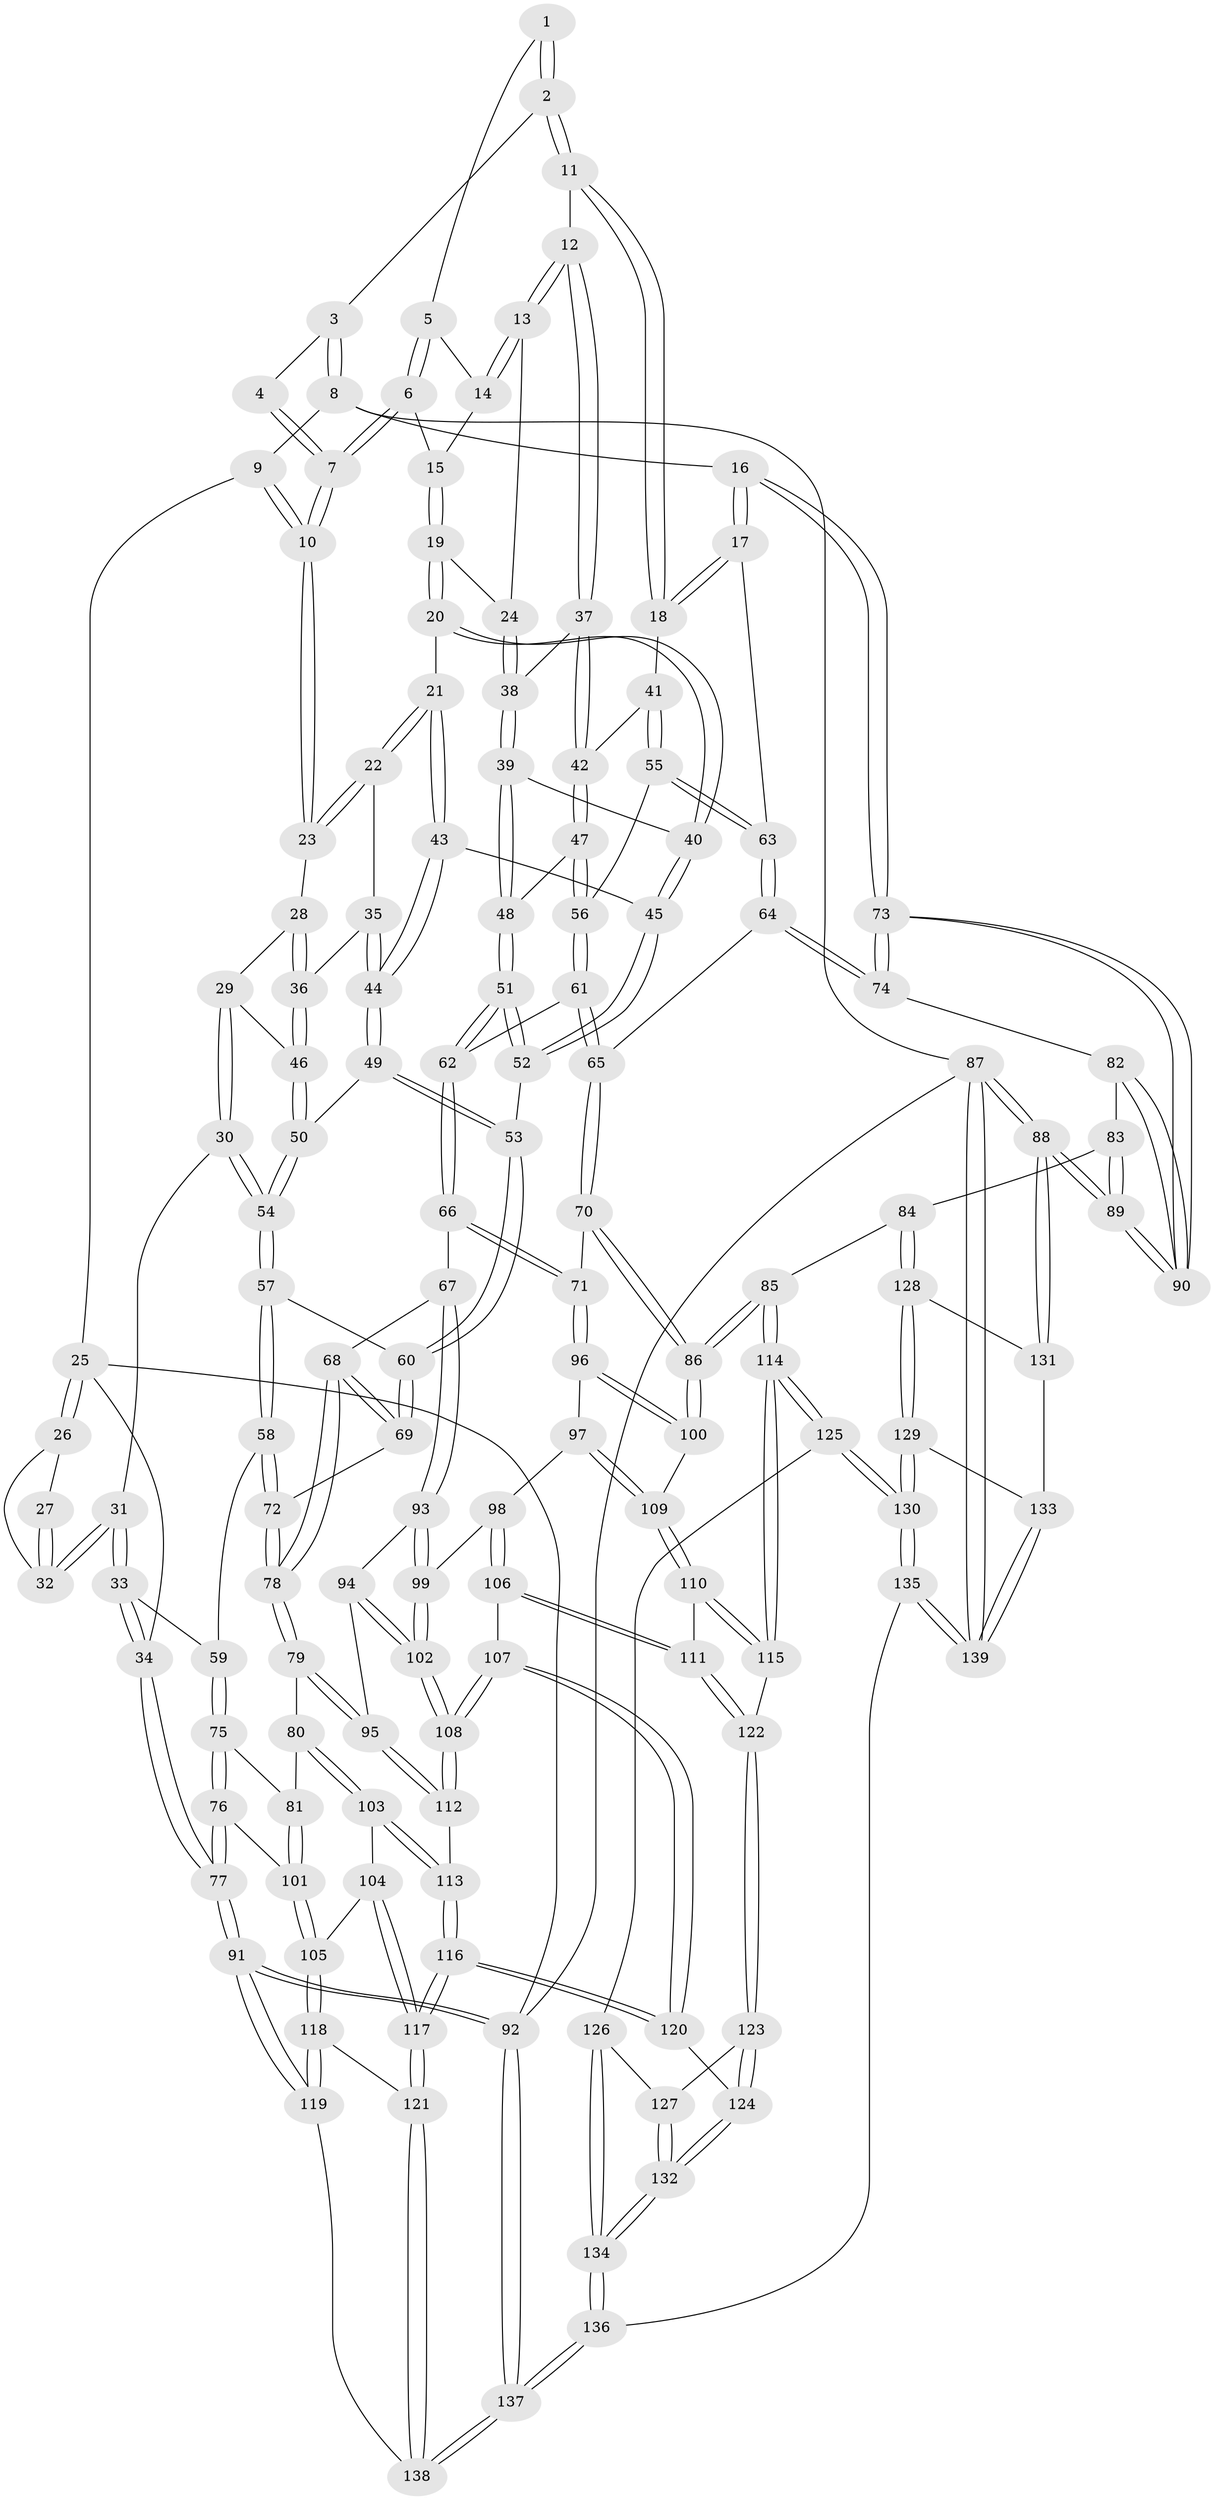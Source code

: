 // coarse degree distribution, {4: 0.30120481927710846, 5: 0.3855421686746988, 3: 0.10843373493975904, 7: 0.024096385542168676, 6: 0.14457831325301204, 1: 0.012048192771084338, 2: 0.024096385542168676}
// Generated by graph-tools (version 1.1) at 2025/21/03/04/25 18:21:17]
// undirected, 139 vertices, 344 edges
graph export_dot {
graph [start="1"]
  node [color=gray90,style=filled];
  1 [pos="+0.7030619567052756+0.0697022687491117"];
  2 [pos="+0.768519369732231+0.0837395785756196"];
  3 [pos="+1+0"];
  4 [pos="+0.5558891078002642+0"];
  5 [pos="+0.6700690565655029+0.09601642472330031"];
  6 [pos="+0.5293412737175178+0.028664650853825198"];
  7 [pos="+0.38571598583124156+0"];
  8 [pos="+1+0"];
  9 [pos="+0.36952989398865993+0"];
  10 [pos="+0.3800646461875906+0"];
  11 [pos="+0.7831651189626085+0.17029787764213847"];
  12 [pos="+0.7740950536723087+0.17668409557541337"];
  13 [pos="+0.6701700113183731+0.15796792965740158"];
  14 [pos="+0.6658863782829689+0.1181633953562681"];
  15 [pos="+0.5738001930529766+0.11161851208855711"];
  16 [pos="+1+0.19995882828581016"];
  17 [pos="+1+0.22528726909446742"];
  18 [pos="+1+0.22659971556777003"];
  19 [pos="+0.5996178221918153+0.18815819403113201"];
  20 [pos="+0.5752587711117009+0.21849776377846397"];
  21 [pos="+0.5696701571149972+0.22230256516128724"];
  22 [pos="+0.49624319301833447+0.2072895098744802"];
  23 [pos="+0.3723183411270818+0"];
  24 [pos="+0.6279615987094426+0.18569676135638172"];
  25 [pos="+0+0.1284035368540934"];
  26 [pos="+0+0.09446447222592785"];
  27 [pos="+0.1402251053869739+0.05321627524528783"];
  28 [pos="+0.36294844835260853+0"];
  29 [pos="+0.23550307123896336+0.21100756358649422"];
  30 [pos="+0.19743284113184434+0.24526934391137217"];
  31 [pos="+0.1717211926118597+0.25759571877535953"];
  32 [pos="+0.1360585473837164+0.1590931274806027"];
  33 [pos="+0.13027170596054063+0.3002426932059896"];
  34 [pos="+0+0.31674800662260133"];
  35 [pos="+0.4834569442303784+0.22375423322157534"];
  36 [pos="+0.39292761549761257+0.2652264894531206"];
  37 [pos="+0.7357207575177691+0.2527595611641264"];
  38 [pos="+0.7007271913525361+0.26542130849633866"];
  39 [pos="+0.6825179802019508+0.2851321219458058"];
  40 [pos="+0.6562538050681732+0.28116221240865974"];
  41 [pos="+0.8267802649886505+0.31370145627552737"];
  42 [pos="+0.7718028242227934+0.30260779958457784"];
  43 [pos="+0.5661473652750554+0.2612745306536912"];
  44 [pos="+0.49523306449303073+0.32489173611797856"];
  45 [pos="+0.5930018654432238+0.30858403114902827"];
  46 [pos="+0.3887565039296611+0.27396932728895657"];
  47 [pos="+0.7428933871797455+0.36655095076666"];
  48 [pos="+0.6749664555763657+0.3636927962933202"];
  49 [pos="+0.4915422843541408+0.3332808666774459"];
  50 [pos="+0.390657506837591+0.30545935828933735"];
  51 [pos="+0.6279397801556215+0.4076352232263351"];
  52 [pos="+0.5933244487953118+0.38900386963821104"];
  53 [pos="+0.5184771949598767+0.3875620545808436"];
  54 [pos="+0.3565734958867635+0.35354580781318384"];
  55 [pos="+0.8068074374984647+0.4012714171551022"];
  56 [pos="+0.7811201965826552+0.40695801169952767"];
  57 [pos="+0.3563747733558378+0.35458794086682943"];
  58 [pos="+0.24059355226259135+0.4680472004949474"];
  59 [pos="+0.2350637772905007+0.4675203064150286"];
  60 [pos="+0.4587750418427732+0.4604242126666697"];
  61 [pos="+0.742481560853865+0.47940010035344144"];
  62 [pos="+0.6393895715631118+0.4443678484859508"];
  63 [pos="+0.9113173297861569+0.4412360379479301"];
  64 [pos="+0.8874664787245616+0.5135821829788766"];
  65 [pos="+0.7664460620987659+0.5254150991723813"];
  66 [pos="+0.5887102033003838+0.5588162708389156"];
  67 [pos="+0.4877570775859996+0.5532759169228777"];
  68 [pos="+0.4682098463148934+0.5283574113164754"];
  69 [pos="+0.45283679405283295+0.5001015594004081"];
  70 [pos="+0.7524325542357906+0.5571236613816599"];
  71 [pos="+0.5940464062409819+0.5648731574465249"];
  72 [pos="+0.2828572325182175+0.49883388163301784"];
  73 [pos="+1+0.5617788354369951"];
  74 [pos="+0.9238231795501849+0.5954406725807254"];
  75 [pos="+0.2229773485444941+0.47915856332439716"];
  76 [pos="+0+0.6069388808472049"];
  77 [pos="+0+0.5988316362014678"];
  78 [pos="+0.3184589750121908+0.6098985574335319"];
  79 [pos="+0.32016269503335826+0.6411745115547786"];
  80 [pos="+0.30061036880574177+0.6449094101188616"];
  81 [pos="+0.2026757043304081+0.6410653568387794"];
  82 [pos="+0.8830612584775737+0.6868547022918672"];
  83 [pos="+0.859273450992259+0.7203662900175619"];
  84 [pos="+0.8178026310087562+0.7413644793977106"];
  85 [pos="+0.8077150140051246+0.7394692961578266"];
  86 [pos="+0.7654459703081566+0.6830091550730994"];
  87 [pos="+1+1"];
  88 [pos="+1+1"];
  89 [pos="+1+0.9371953484513527"];
  90 [pos="+1+0.6833947312383966"];
  91 [pos="+0+1"];
  92 [pos="+0+1"];
  93 [pos="+0.4788162766665704+0.5779973213595995"];
  94 [pos="+0.34642885507455157+0.6429415332752297"];
  95 [pos="+0.32291104517888636+0.6440268806568993"];
  96 [pos="+0.6066483561088623+0.6010341577388612"];
  97 [pos="+0.5836284624085963+0.6724183320946575"];
  98 [pos="+0.5679010219869861+0.6766854791502325"];
  99 [pos="+0.47542640755931515+0.6414052539596705"];
  100 [pos="+0.6919904644108222+0.660734057236845"];
  101 [pos="+0.13075064290942373+0.7017101782348466"];
  102 [pos="+0.4602375924617415+0.6913285110310433"];
  103 [pos="+0.22153455632330468+0.7382656486588229"];
  104 [pos="+0.17174139250997966+0.7375972557743958"];
  105 [pos="+0.15047074314989412+0.7335827602426469"];
  106 [pos="+0.4761947928604796+0.7520247882293521"];
  107 [pos="+0.4642847200742895+0.747487095280025"];
  108 [pos="+0.4641925093429193+0.7473638878130924"];
  109 [pos="+0.6064425885995789+0.7202684706577449"];
  110 [pos="+0.606654034812012+0.726950232040512"];
  111 [pos="+0.47677722871157785+0.7524377829884384"];
  112 [pos="+0.33495702123253623+0.7349630257307004"];
  113 [pos="+0.31240659538644266+0.7638409453669814"];
  114 [pos="+0.6836108371121093+0.8169835510639073"];
  115 [pos="+0.6449729509594331+0.798993212881532"];
  116 [pos="+0.31364653111319013+0.8838056375173473"];
  117 [pos="+0.31189586226918+0.8852232687098386"];
  118 [pos="+0.1422340776834069+0.8160139516421882"];
  119 [pos="+0.0404194858260477+0.9588326902334687"];
  120 [pos="+0.38623487882308555+0.8801652587802639"];
  121 [pos="+0.298255138695908+0.8998094430527804"];
  122 [pos="+0.5317139532261882+0.8168787230516324"];
  123 [pos="+0.5241323419209453+0.8594868999115955"];
  124 [pos="+0.38783557451992035+0.8811466813351787"];
  125 [pos="+0.6760952705358424+0.8672499360879741"];
  126 [pos="+0.6192113030494376+0.8970982304891794"];
  127 [pos="+0.524809214715584+0.8618489895966049"];
  128 [pos="+0.8294627476834212+0.7766262015542964"];
  129 [pos="+0.8147527703886246+0.9293404088129336"];
  130 [pos="+0.7140015719123893+0.9611808506724121"];
  131 [pos="+0.9279817789912768+0.885994851836276"];
  132 [pos="+0.5144690802921121+1"];
  133 [pos="+0.8480890106110972+0.9563964174171777"];
  134 [pos="+0.5149059156712222+1"];
  135 [pos="+0.6450124890376282+1"];
  136 [pos="+0.5333977576345209+1"];
  137 [pos="+0.3068587519432374+1"];
  138 [pos="+0.29319618426300953+0.9118727434126277"];
  139 [pos="+1+1"];
  1 -- 2;
  1 -- 2;
  1 -- 5;
  2 -- 3;
  2 -- 11;
  2 -- 11;
  3 -- 4;
  3 -- 8;
  3 -- 8;
  4 -- 7;
  4 -- 7;
  5 -- 6;
  5 -- 6;
  5 -- 14;
  6 -- 7;
  6 -- 7;
  6 -- 15;
  7 -- 10;
  7 -- 10;
  8 -- 9;
  8 -- 16;
  8 -- 87;
  9 -- 10;
  9 -- 10;
  9 -- 25;
  10 -- 23;
  10 -- 23;
  11 -- 12;
  11 -- 18;
  11 -- 18;
  12 -- 13;
  12 -- 13;
  12 -- 37;
  12 -- 37;
  13 -- 14;
  13 -- 14;
  13 -- 24;
  14 -- 15;
  15 -- 19;
  15 -- 19;
  16 -- 17;
  16 -- 17;
  16 -- 73;
  16 -- 73;
  17 -- 18;
  17 -- 18;
  17 -- 63;
  18 -- 41;
  19 -- 20;
  19 -- 20;
  19 -- 24;
  20 -- 21;
  20 -- 40;
  20 -- 40;
  21 -- 22;
  21 -- 22;
  21 -- 43;
  21 -- 43;
  22 -- 23;
  22 -- 23;
  22 -- 35;
  23 -- 28;
  24 -- 38;
  24 -- 38;
  25 -- 26;
  25 -- 26;
  25 -- 34;
  25 -- 92;
  26 -- 27;
  26 -- 32;
  27 -- 32;
  27 -- 32;
  28 -- 29;
  28 -- 36;
  28 -- 36;
  29 -- 30;
  29 -- 30;
  29 -- 46;
  30 -- 31;
  30 -- 54;
  30 -- 54;
  31 -- 32;
  31 -- 32;
  31 -- 33;
  31 -- 33;
  33 -- 34;
  33 -- 34;
  33 -- 59;
  34 -- 77;
  34 -- 77;
  35 -- 36;
  35 -- 44;
  35 -- 44;
  36 -- 46;
  36 -- 46;
  37 -- 38;
  37 -- 42;
  37 -- 42;
  38 -- 39;
  38 -- 39;
  39 -- 40;
  39 -- 48;
  39 -- 48;
  40 -- 45;
  40 -- 45;
  41 -- 42;
  41 -- 55;
  41 -- 55;
  42 -- 47;
  42 -- 47;
  43 -- 44;
  43 -- 44;
  43 -- 45;
  44 -- 49;
  44 -- 49;
  45 -- 52;
  45 -- 52;
  46 -- 50;
  46 -- 50;
  47 -- 48;
  47 -- 56;
  47 -- 56;
  48 -- 51;
  48 -- 51;
  49 -- 50;
  49 -- 53;
  49 -- 53;
  50 -- 54;
  50 -- 54;
  51 -- 52;
  51 -- 52;
  51 -- 62;
  51 -- 62;
  52 -- 53;
  53 -- 60;
  53 -- 60;
  54 -- 57;
  54 -- 57;
  55 -- 56;
  55 -- 63;
  55 -- 63;
  56 -- 61;
  56 -- 61;
  57 -- 58;
  57 -- 58;
  57 -- 60;
  58 -- 59;
  58 -- 72;
  58 -- 72;
  59 -- 75;
  59 -- 75;
  60 -- 69;
  60 -- 69;
  61 -- 62;
  61 -- 65;
  61 -- 65;
  62 -- 66;
  62 -- 66;
  63 -- 64;
  63 -- 64;
  64 -- 65;
  64 -- 74;
  64 -- 74;
  65 -- 70;
  65 -- 70;
  66 -- 67;
  66 -- 71;
  66 -- 71;
  67 -- 68;
  67 -- 93;
  67 -- 93;
  68 -- 69;
  68 -- 69;
  68 -- 78;
  68 -- 78;
  69 -- 72;
  70 -- 71;
  70 -- 86;
  70 -- 86;
  71 -- 96;
  71 -- 96;
  72 -- 78;
  72 -- 78;
  73 -- 74;
  73 -- 74;
  73 -- 90;
  73 -- 90;
  74 -- 82;
  75 -- 76;
  75 -- 76;
  75 -- 81;
  76 -- 77;
  76 -- 77;
  76 -- 101;
  77 -- 91;
  77 -- 91;
  78 -- 79;
  78 -- 79;
  79 -- 80;
  79 -- 95;
  79 -- 95;
  80 -- 81;
  80 -- 103;
  80 -- 103;
  81 -- 101;
  81 -- 101;
  82 -- 83;
  82 -- 90;
  82 -- 90;
  83 -- 84;
  83 -- 89;
  83 -- 89;
  84 -- 85;
  84 -- 128;
  84 -- 128;
  85 -- 86;
  85 -- 86;
  85 -- 114;
  85 -- 114;
  86 -- 100;
  86 -- 100;
  87 -- 88;
  87 -- 88;
  87 -- 139;
  87 -- 139;
  87 -- 92;
  88 -- 89;
  88 -- 89;
  88 -- 131;
  88 -- 131;
  89 -- 90;
  89 -- 90;
  91 -- 92;
  91 -- 92;
  91 -- 119;
  91 -- 119;
  92 -- 137;
  92 -- 137;
  93 -- 94;
  93 -- 99;
  93 -- 99;
  94 -- 95;
  94 -- 102;
  94 -- 102;
  95 -- 112;
  95 -- 112;
  96 -- 97;
  96 -- 100;
  96 -- 100;
  97 -- 98;
  97 -- 109;
  97 -- 109;
  98 -- 99;
  98 -- 106;
  98 -- 106;
  99 -- 102;
  99 -- 102;
  100 -- 109;
  101 -- 105;
  101 -- 105;
  102 -- 108;
  102 -- 108;
  103 -- 104;
  103 -- 113;
  103 -- 113;
  104 -- 105;
  104 -- 117;
  104 -- 117;
  105 -- 118;
  105 -- 118;
  106 -- 107;
  106 -- 111;
  106 -- 111;
  107 -- 108;
  107 -- 108;
  107 -- 120;
  107 -- 120;
  108 -- 112;
  108 -- 112;
  109 -- 110;
  109 -- 110;
  110 -- 111;
  110 -- 115;
  110 -- 115;
  111 -- 122;
  111 -- 122;
  112 -- 113;
  113 -- 116;
  113 -- 116;
  114 -- 115;
  114 -- 115;
  114 -- 125;
  114 -- 125;
  115 -- 122;
  116 -- 117;
  116 -- 117;
  116 -- 120;
  116 -- 120;
  117 -- 121;
  117 -- 121;
  118 -- 119;
  118 -- 119;
  118 -- 121;
  119 -- 138;
  120 -- 124;
  121 -- 138;
  121 -- 138;
  122 -- 123;
  122 -- 123;
  123 -- 124;
  123 -- 124;
  123 -- 127;
  124 -- 132;
  124 -- 132;
  125 -- 126;
  125 -- 130;
  125 -- 130;
  126 -- 127;
  126 -- 134;
  126 -- 134;
  127 -- 132;
  127 -- 132;
  128 -- 129;
  128 -- 129;
  128 -- 131;
  129 -- 130;
  129 -- 130;
  129 -- 133;
  130 -- 135;
  130 -- 135;
  131 -- 133;
  132 -- 134;
  132 -- 134;
  133 -- 139;
  133 -- 139;
  134 -- 136;
  134 -- 136;
  135 -- 136;
  135 -- 139;
  135 -- 139;
  136 -- 137;
  136 -- 137;
  137 -- 138;
  137 -- 138;
}

